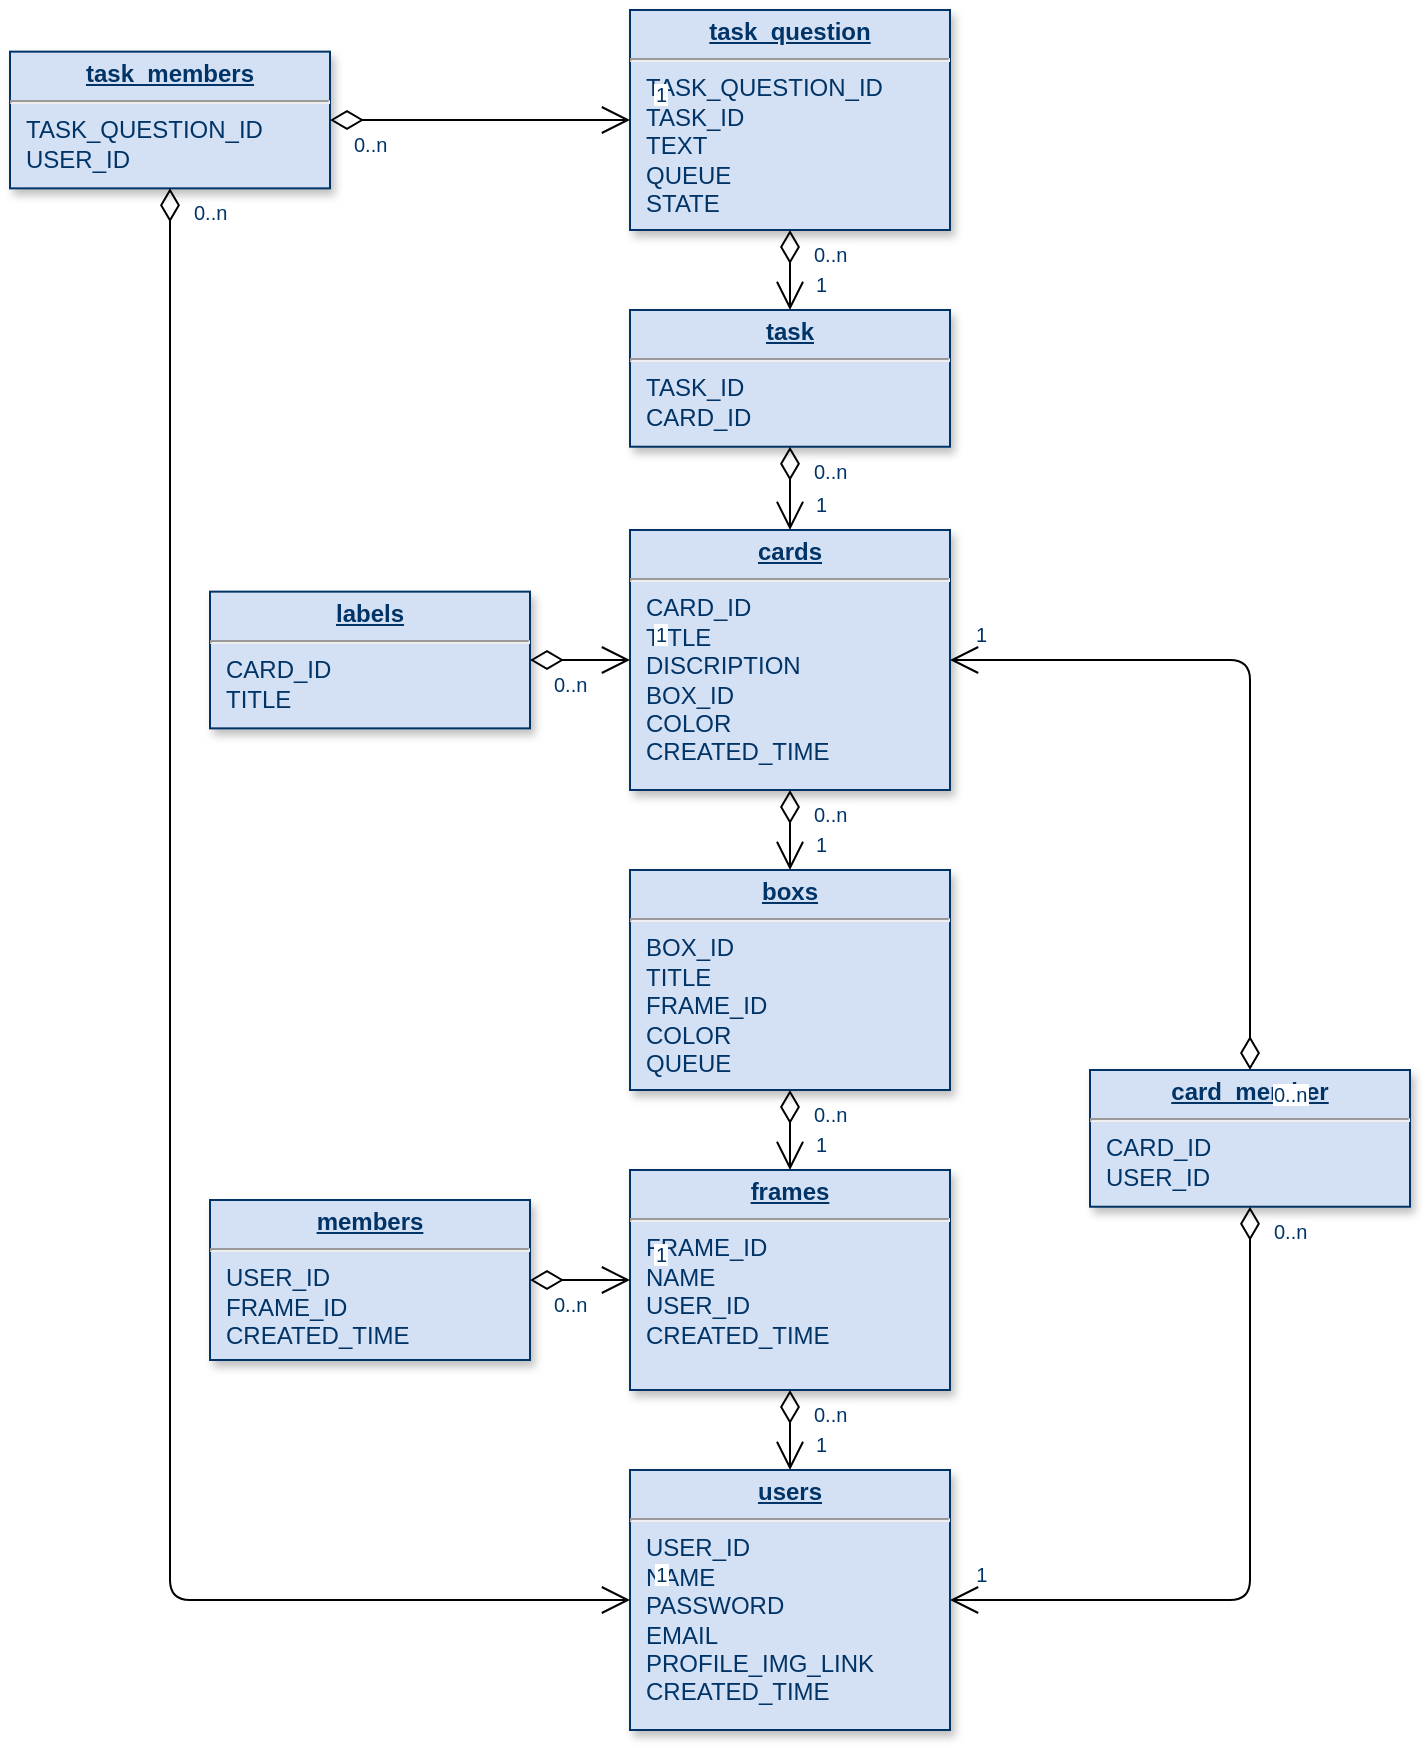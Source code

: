 <mxfile version="13.6.2" type="device"><diagram name="Page-1" id="efa7a0a1-bf9b-a30e-e6df-94a7791c09e9"><mxGraphModel dx="1896" dy="1109" grid="1" gridSize="10" guides="1" tooltips="1" connect="1" arrows="1" fold="1" page="1" pageScale="1" pageWidth="826" pageHeight="1169" background="#ffffff" math="0" shadow="0"><root><mxCell id="0"/><mxCell id="1" parent="0"/><mxCell id="ULcXK8MyDY_EjlaLFceK-114" value="&lt;p style=&quot;margin: 0px ; margin-top: 4px ; text-align: center ; text-decoration: underline&quot;&gt;&lt;b&gt;frames&lt;/b&gt;&lt;/p&gt;&lt;hr&gt;&lt;p style=&quot;margin: 0px ; margin-left: 8px&quot;&gt;FRAME_ID&lt;/p&gt;&lt;p style=&quot;margin: 0px ; margin-left: 8px&quot;&gt;NAME&lt;/p&gt;&lt;p style=&quot;margin: 0px ; margin-left: 8px&quot;&gt;USER_ID&lt;/p&gt;&lt;p style=&quot;margin: 0px ; margin-left: 8px&quot;&gt;CREATED_TIME&lt;/p&gt;&lt;p style=&quot;margin: 0px ; margin-left: 8px&quot;&gt;&lt;br&gt;&lt;/p&gt;" style="verticalAlign=top;align=left;overflow=fill;fontSize=12;fontFamily=Helvetica;html=1;strokeColor=#003366;shadow=1;fillColor=#D4E1F5;fontColor=#003366" vertex="1" parent="1"><mxGeometry x="320" y="710" width="160" height="110" as="geometry"/></mxCell><mxCell id="ULcXK8MyDY_EjlaLFceK-115" value="" style="endArrow=open;endSize=12;startArrow=diamondThin;startSize=14;startFill=0;edgeStyle=orthogonalEdgeStyle;exitX=0.5;exitY=1;exitDx=0;exitDy=0;entryX=0.5;entryY=0;entryDx=0;entryDy=0;" edge="1" parent="1" source="ULcXK8MyDY_EjlaLFceK-114" target="ULcXK8MyDY_EjlaLFceK-118"><mxGeometry x="899.5" y="850" as="geometry"><mxPoint x="399.5" y="600" as="sourcePoint"/><mxPoint x="399.5" y="795.0" as="targetPoint"/><Array as="points"/></mxGeometry></mxCell><mxCell id="ULcXK8MyDY_EjlaLFceK-116" value="0..n" style="resizable=0;align=left;verticalAlign=top;labelBackgroundColor=#ffffff;fontSize=10;strokeColor=#003366;shadow=1;fillColor=#D4E1F5;fontColor=#003366" connectable="0" vertex="1" parent="ULcXK8MyDY_EjlaLFceK-115"><mxGeometry x="-1" relative="1" as="geometry"><mxPoint x="10" as="offset"/></mxGeometry></mxCell><mxCell id="ULcXK8MyDY_EjlaLFceK-117" value="1" style="resizable=0;align=right;verticalAlign=top;labelBackgroundColor=#ffffff;fontSize=10;strokeColor=#003366;shadow=1;fillColor=#D4E1F5;fontColor=#003366" connectable="0" vertex="1" parent="ULcXK8MyDY_EjlaLFceK-115"><mxGeometry x="1" relative="1" as="geometry"><mxPoint x="20" y="-25.0" as="offset"/></mxGeometry></mxCell><mxCell id="ULcXK8MyDY_EjlaLFceK-118" value="&lt;p style=&quot;margin: 0px ; margin-top: 4px ; text-align: center ; text-decoration: underline&quot;&gt;&lt;b&gt;users&lt;/b&gt;&lt;/p&gt;&lt;hr&gt;&lt;p style=&quot;margin: 0px ; margin-left: 8px&quot;&gt;USER_ID&lt;/p&gt;&lt;p style=&quot;margin: 0px ; margin-left: 8px&quot;&gt;NAME&lt;/p&gt;&lt;p style=&quot;margin: 0px ; margin-left: 8px&quot;&gt;PASSWORD&lt;/p&gt;&lt;p style=&quot;margin: 0px ; margin-left: 8px&quot;&gt;EMAIL&lt;/p&gt;&lt;p style=&quot;margin: 0px ; margin-left: 8px&quot;&gt;PROFILE_IMG_LINK&lt;/p&gt;&lt;p style=&quot;margin: 0px ; margin-left: 8px&quot;&gt;CREATED_TIME&lt;/p&gt;" style="verticalAlign=top;align=left;overflow=fill;fontSize=12;fontFamily=Helvetica;html=1;strokeColor=#003366;shadow=1;fillColor=#D4E1F5;fontColor=#003366" vertex="1" parent="1"><mxGeometry x="320" y="860" width="160" height="130" as="geometry"/></mxCell><mxCell id="ULcXK8MyDY_EjlaLFceK-119" value="&lt;p style=&quot;margin: 0px ; margin-top: 4px ; text-align: center ; text-decoration: underline&quot;&gt;&lt;b&gt;boxs&lt;/b&gt;&lt;/p&gt;&lt;hr&gt;&lt;p style=&quot;margin: 0px ; margin-left: 8px&quot;&gt;BOX_ID&lt;/p&gt;&lt;p style=&quot;margin: 0px ; margin-left: 8px&quot;&gt;TITLE&lt;/p&gt;&lt;p style=&quot;margin: 0px ; margin-left: 8px&quot;&gt;FRAME_ID&lt;/p&gt;&lt;p style=&quot;margin: 0px ; margin-left: 8px&quot;&gt;COLOR&lt;/p&gt;&lt;p style=&quot;margin: 0px ; margin-left: 8px&quot;&gt;QUEUE&lt;/p&gt;&lt;p style=&quot;margin: 0px ; margin-left: 8px&quot;&gt;&lt;br&gt;&lt;/p&gt;" style="verticalAlign=top;align=left;overflow=fill;fontSize=12;fontFamily=Helvetica;html=1;strokeColor=#003366;shadow=1;fillColor=#D4E1F5;fontColor=#003366" vertex="1" parent="1"><mxGeometry x="320" y="560" width="160" height="110" as="geometry"/></mxCell><mxCell id="ULcXK8MyDY_EjlaLFceK-124" value="&lt;p style=&quot;margin: 0px ; margin-top: 4px ; text-align: center ; text-decoration: underline&quot;&gt;&lt;b&gt;cards&lt;/b&gt;&lt;/p&gt;&lt;hr&gt;&lt;p style=&quot;margin: 0px ; margin-left: 8px&quot;&gt;CARD_ID&lt;/p&gt;&lt;p style=&quot;margin: 0px ; margin-left: 8px&quot;&gt;TITLE&lt;/p&gt;&lt;p style=&quot;margin: 0px ; margin-left: 8px&quot;&gt;DISCRIPTION&lt;/p&gt;&lt;p style=&quot;margin: 0px ; margin-left: 8px&quot;&gt;BOX_ID&lt;/p&gt;&lt;p style=&quot;margin: 0px ; margin-left: 8px&quot;&gt;COLOR&lt;/p&gt;&lt;p style=&quot;margin: 0px ; margin-left: 8px&quot;&gt;CREATED_TIME&lt;/p&gt;&lt;p style=&quot;margin: 0px ; margin-left: 8px&quot;&gt;&lt;br&gt;&lt;/p&gt;" style="verticalAlign=top;align=left;overflow=fill;fontSize=12;fontFamily=Helvetica;html=1;strokeColor=#003366;shadow=1;fillColor=#D4E1F5;fontColor=#003366" vertex="1" parent="1"><mxGeometry x="320" y="390" width="160" height="130" as="geometry"/></mxCell><mxCell id="ULcXK8MyDY_EjlaLFceK-125" value="" style="endArrow=open;endSize=12;startArrow=diamondThin;startSize=14;startFill=0;edgeStyle=orthogonalEdgeStyle;exitX=0.5;exitY=1;exitDx=0;exitDy=0;entryX=0.5;entryY=0;entryDx=0;entryDy=0;" edge="1" parent="1" source="ULcXK8MyDY_EjlaLFceK-124" target="ULcXK8MyDY_EjlaLFceK-119"><mxGeometry x="1040" y="435" as="geometry"><mxPoint x="540" y="185" as="sourcePoint"/><mxPoint x="540" y="380.0" as="targetPoint"/></mxGeometry></mxCell><mxCell id="ULcXK8MyDY_EjlaLFceK-126" value="0..n" style="resizable=0;align=left;verticalAlign=top;labelBackgroundColor=#ffffff;fontSize=10;strokeColor=#003366;shadow=1;fillColor=#D4E1F5;fontColor=#003366" connectable="0" vertex="1" parent="ULcXK8MyDY_EjlaLFceK-125"><mxGeometry x="-1" relative="1" as="geometry"><mxPoint x="10" as="offset"/></mxGeometry></mxCell><mxCell id="ULcXK8MyDY_EjlaLFceK-127" value="1" style="resizable=0;align=right;verticalAlign=top;labelBackgroundColor=#ffffff;fontSize=10;strokeColor=#003366;shadow=1;fillColor=#D4E1F5;fontColor=#003366" connectable="0" vertex="1" parent="ULcXK8MyDY_EjlaLFceK-125"><mxGeometry x="1" relative="1" as="geometry"><mxPoint x="20" y="-25.0" as="offset"/></mxGeometry></mxCell><mxCell id="ULcXK8MyDY_EjlaLFceK-130" value="" style="endArrow=open;endSize=12;startArrow=diamondThin;startSize=14;startFill=0;edgeStyle=orthogonalEdgeStyle;exitX=0.5;exitY=1;exitDx=0;exitDy=0;entryX=0.5;entryY=0;entryDx=0;entryDy=0;" edge="1" parent="1" source="ULcXK8MyDY_EjlaLFceK-119" target="ULcXK8MyDY_EjlaLFceK-114"><mxGeometry x="1070" y="710" as="geometry"><mxPoint x="570" y="460" as="sourcePoint"/><mxPoint x="360" y="490" as="targetPoint"/></mxGeometry></mxCell><mxCell id="ULcXK8MyDY_EjlaLFceK-131" value="0..n" style="resizable=0;align=left;verticalAlign=top;labelBackgroundColor=#ffffff;fontSize=10;strokeColor=#003366;shadow=1;fillColor=#D4E1F5;fontColor=#003366" connectable="0" vertex="1" parent="ULcXK8MyDY_EjlaLFceK-130"><mxGeometry x="-1" relative="1" as="geometry"><mxPoint x="10" as="offset"/></mxGeometry></mxCell><mxCell id="ULcXK8MyDY_EjlaLFceK-132" value="1" style="resizable=0;align=right;verticalAlign=top;labelBackgroundColor=#ffffff;fontSize=10;strokeColor=#003366;shadow=1;fillColor=#D4E1F5;fontColor=#003366" connectable="0" vertex="1" parent="ULcXK8MyDY_EjlaLFceK-130"><mxGeometry x="1" relative="1" as="geometry"><mxPoint x="20" y="-25.0" as="offset"/></mxGeometry></mxCell><mxCell id="ULcXK8MyDY_EjlaLFceK-133" value="&lt;p style=&quot;margin: 0px ; margin-top: 4px ; text-align: center ; text-decoration: underline&quot;&gt;&lt;b&gt;card_member&lt;/b&gt;&lt;/p&gt;&lt;hr&gt;&lt;p style=&quot;margin: 0px ; margin-left: 8px&quot;&gt;CARD_ID&lt;/p&gt;&lt;p style=&quot;margin: 0px ; margin-left: 8px&quot;&gt;USER_ID&lt;/p&gt;&lt;p style=&quot;margin: 0px ; margin-left: 8px&quot;&gt;&lt;br&gt;&lt;/p&gt;" style="verticalAlign=top;align=left;overflow=fill;fontSize=12;fontFamily=Helvetica;html=1;strokeColor=#003366;shadow=1;fillColor=#D4E1F5;fontColor=#003366" vertex="1" parent="1"><mxGeometry x="550" y="660" width="160" height="68.36" as="geometry"/></mxCell><mxCell id="ULcXK8MyDY_EjlaLFceK-134" value="" style="endArrow=open;endSize=12;startArrow=diamondThin;startSize=14;startFill=0;edgeStyle=orthogonalEdgeStyle;exitX=0.5;exitY=0;exitDx=0;exitDy=0;entryX=1;entryY=0.5;entryDx=0;entryDy=0;" edge="1" parent="1" source="ULcXK8MyDY_EjlaLFceK-133" target="ULcXK8MyDY_EjlaLFceK-124"><mxGeometry x="1060" y="628.32" as="geometry"><mxPoint x="560" y="378.32" as="sourcePoint"/><mxPoint x="560" y="573.32" as="targetPoint"/></mxGeometry></mxCell><mxCell id="ULcXK8MyDY_EjlaLFceK-135" value="0..n" style="resizable=0;align=left;verticalAlign=top;labelBackgroundColor=#ffffff;fontSize=10;strokeColor=#003366;shadow=1;fillColor=#D4E1F5;fontColor=#003366" connectable="0" vertex="1" parent="ULcXK8MyDY_EjlaLFceK-134"><mxGeometry x="-1" relative="1" as="geometry"><mxPoint x="10" as="offset"/></mxGeometry></mxCell><mxCell id="ULcXK8MyDY_EjlaLFceK-136" value="1" style="resizable=0;align=right;verticalAlign=top;labelBackgroundColor=#ffffff;fontSize=10;strokeColor=#003366;shadow=1;fillColor=#D4E1F5;fontColor=#003366" connectable="0" vertex="1" parent="ULcXK8MyDY_EjlaLFceK-134"><mxGeometry x="1" relative="1" as="geometry"><mxPoint x="20" y="-25.0" as="offset"/></mxGeometry></mxCell><mxCell id="ULcXK8MyDY_EjlaLFceK-137" value="" style="endArrow=open;endSize=12;startArrow=diamondThin;startSize=14;startFill=0;edgeStyle=orthogonalEdgeStyle;exitX=0.5;exitY=1;exitDx=0;exitDy=0;entryX=1;entryY=0.5;entryDx=0;entryDy=0;" edge="1" parent="1" source="ULcXK8MyDY_EjlaLFceK-133" target="ULcXK8MyDY_EjlaLFceK-118"><mxGeometry x="1130" y="790" as="geometry"><mxPoint x="630" y="540" as="sourcePoint"/><mxPoint x="630" y="735.0" as="targetPoint"/></mxGeometry></mxCell><mxCell id="ULcXK8MyDY_EjlaLFceK-138" value="0..n" style="resizable=0;align=left;verticalAlign=top;labelBackgroundColor=#ffffff;fontSize=10;strokeColor=#003366;shadow=1;fillColor=#D4E1F5;fontColor=#003366" connectable="0" vertex="1" parent="ULcXK8MyDY_EjlaLFceK-137"><mxGeometry x="-1" relative="1" as="geometry"><mxPoint x="10" as="offset"/></mxGeometry></mxCell><mxCell id="ULcXK8MyDY_EjlaLFceK-139" value="1" style="resizable=0;align=right;verticalAlign=top;labelBackgroundColor=#ffffff;fontSize=10;strokeColor=#003366;shadow=1;fillColor=#D4E1F5;fontColor=#003366" connectable="0" vertex="1" parent="ULcXK8MyDY_EjlaLFceK-137"><mxGeometry x="1" relative="1" as="geometry"><mxPoint x="20" y="-25.0" as="offset"/></mxGeometry></mxCell><mxCell id="ULcXK8MyDY_EjlaLFceK-140" value="&lt;p style=&quot;margin: 0px ; margin-top: 4px ; text-align: center ; text-decoration: underline&quot;&gt;&lt;b&gt;task&lt;/b&gt;&lt;/p&gt;&lt;hr&gt;&lt;p style=&quot;margin: 0px ; margin-left: 8px&quot;&gt;TASK_ID&lt;/p&gt;&lt;p style=&quot;margin: 0px ; margin-left: 8px&quot;&gt;CARD_ID&lt;/p&gt;&lt;p style=&quot;margin: 0px ; margin-left: 8px&quot;&gt;&lt;br&gt;&lt;/p&gt;" style="verticalAlign=top;align=left;overflow=fill;fontSize=12;fontFamily=Helvetica;html=1;strokeColor=#003366;shadow=1;fillColor=#D4E1F5;fontColor=#003366" vertex="1" parent="1"><mxGeometry x="320" y="280" width="160" height="68.36" as="geometry"/></mxCell><mxCell id="ULcXK8MyDY_EjlaLFceK-141" value="" style="endArrow=open;endSize=12;startArrow=diamondThin;startSize=14;startFill=0;edgeStyle=orthogonalEdgeStyle;exitX=0.5;exitY=1;exitDx=0;exitDy=0;entryX=0.5;entryY=0;entryDx=0;entryDy=0;" edge="1" parent="1" source="ULcXK8MyDY_EjlaLFceK-140" target="ULcXK8MyDY_EjlaLFceK-124"><mxGeometry x="690" y="460" as="geometry"><mxPoint x="190" y="210" as="sourcePoint"/><mxPoint x="560" y="170" as="targetPoint"/></mxGeometry></mxCell><mxCell id="ULcXK8MyDY_EjlaLFceK-142" value="0..n" style="resizable=0;align=left;verticalAlign=top;labelBackgroundColor=#ffffff;fontSize=10;strokeColor=#003366;shadow=1;fillColor=#D4E1F5;fontColor=#003366" connectable="0" vertex="1" parent="ULcXK8MyDY_EjlaLFceK-141"><mxGeometry x="-1" relative="1" as="geometry"><mxPoint x="10" as="offset"/></mxGeometry></mxCell><mxCell id="ULcXK8MyDY_EjlaLFceK-143" value="1" style="resizable=0;align=right;verticalAlign=top;labelBackgroundColor=#ffffff;fontSize=10;strokeColor=#003366;shadow=1;fillColor=#D4E1F5;fontColor=#003366" connectable="0" vertex="1" parent="ULcXK8MyDY_EjlaLFceK-141"><mxGeometry x="1" relative="1" as="geometry"><mxPoint x="20" y="-25.0" as="offset"/></mxGeometry></mxCell><mxCell id="ULcXK8MyDY_EjlaLFceK-144" value="&lt;p style=&quot;margin: 0px ; margin-top: 4px ; text-align: center ; text-decoration: underline&quot;&gt;&lt;b&gt;task_question&lt;/b&gt;&lt;/p&gt;&lt;hr&gt;&lt;p style=&quot;margin: 0px ; margin-left: 8px&quot;&gt;TASK_QUESTION_ID&lt;br&gt;&lt;/p&gt;&lt;p style=&quot;margin: 0px ; margin-left: 8px&quot;&gt;TASK_ID&lt;/p&gt;&lt;p style=&quot;margin: 0px ; margin-left: 8px&quot;&gt;TEXT&lt;/p&gt;&lt;p style=&quot;margin: 0px ; margin-left: 8px&quot;&gt;QUEUE&lt;/p&gt;&lt;p style=&quot;margin: 0px ; margin-left: 8px&quot;&gt;STATE&lt;/p&gt;" style="verticalAlign=top;align=left;overflow=fill;fontSize=12;fontFamily=Helvetica;html=1;strokeColor=#003366;shadow=1;fillColor=#D4E1F5;fontColor=#003366" vertex="1" parent="1"><mxGeometry x="320" y="130" width="160" height="110" as="geometry"/></mxCell><mxCell id="ULcXK8MyDY_EjlaLFceK-145" value="" style="endArrow=open;endSize=12;startArrow=diamondThin;startSize=14;startFill=0;edgeStyle=orthogonalEdgeStyle;exitX=0.5;exitY=1;exitDx=0;exitDy=0;entryX=0.5;entryY=0;entryDx=0;entryDy=0;" edge="1" parent="1" source="ULcXK8MyDY_EjlaLFceK-144" target="ULcXK8MyDY_EjlaLFceK-140"><mxGeometry x="770" y="490" as="geometry"><mxPoint x="270" y="240" as="sourcePoint"/><mxPoint x="280" y="250" as="targetPoint"/></mxGeometry></mxCell><mxCell id="ULcXK8MyDY_EjlaLFceK-146" value="0..n" style="resizable=0;align=left;verticalAlign=top;labelBackgroundColor=#ffffff;fontSize=10;strokeColor=#003366;shadow=1;fillColor=#D4E1F5;fontColor=#003366" connectable="0" vertex="1" parent="ULcXK8MyDY_EjlaLFceK-145"><mxGeometry x="-1" relative="1" as="geometry"><mxPoint x="10" as="offset"/></mxGeometry></mxCell><mxCell id="ULcXK8MyDY_EjlaLFceK-147" value="1" style="resizable=0;align=right;verticalAlign=top;labelBackgroundColor=#ffffff;fontSize=10;strokeColor=#003366;shadow=1;fillColor=#D4E1F5;fontColor=#003366" connectable="0" vertex="1" parent="ULcXK8MyDY_EjlaLFceK-145"><mxGeometry x="1" relative="1" as="geometry"><mxPoint x="20" y="-25.0" as="offset"/></mxGeometry></mxCell><mxCell id="ULcXK8MyDY_EjlaLFceK-148" value="&lt;p style=&quot;margin: 0px ; margin-top: 4px ; text-align: center ; text-decoration: underline&quot;&gt;&lt;b&gt;task_members&lt;/b&gt;&lt;/p&gt;&lt;hr&gt;&lt;p style=&quot;margin: 0px ; margin-left: 8px&quot;&gt;TASK_QUESTION_ID&lt;/p&gt;&lt;p style=&quot;margin: 0px ; margin-left: 8px&quot;&gt;USER_ID&lt;/p&gt;" style="verticalAlign=top;align=left;overflow=fill;fontSize=12;fontFamily=Helvetica;html=1;strokeColor=#003366;shadow=1;fillColor=#D4E1F5;fontColor=#003366" vertex="1" parent="1"><mxGeometry x="10" y="150.82" width="160" height="68.36" as="geometry"/></mxCell><mxCell id="ULcXK8MyDY_EjlaLFceK-152" value="" style="endArrow=open;endSize=12;startArrow=diamondThin;startSize=14;startFill=0;edgeStyle=orthogonalEdgeStyle;exitX=1;exitY=0.5;exitDx=0;exitDy=0;entryX=0;entryY=0.5;entryDx=0;entryDy=0;" edge="1" parent="1" source="ULcXK8MyDY_EjlaLFceK-148" target="ULcXK8MyDY_EjlaLFceK-144"><mxGeometry x="690" y="540" as="geometry"><mxPoint x="190" y="290" as="sourcePoint"/><mxPoint x="280" y="230" as="targetPoint"/></mxGeometry></mxCell><mxCell id="ULcXK8MyDY_EjlaLFceK-153" value="0..n" style="resizable=0;align=left;verticalAlign=top;labelBackgroundColor=#ffffff;fontSize=10;strokeColor=#003366;shadow=1;fillColor=#D4E1F5;fontColor=#003366" connectable="0" vertex="1" parent="ULcXK8MyDY_EjlaLFceK-152"><mxGeometry x="-1" relative="1" as="geometry"><mxPoint x="10" as="offset"/></mxGeometry></mxCell><mxCell id="ULcXK8MyDY_EjlaLFceK-154" value="1" style="resizable=0;align=right;verticalAlign=top;labelBackgroundColor=#ffffff;fontSize=10;strokeColor=#003366;shadow=1;fillColor=#D4E1F5;fontColor=#003366" connectable="0" vertex="1" parent="ULcXK8MyDY_EjlaLFceK-152"><mxGeometry x="1" relative="1" as="geometry"><mxPoint x="20" y="-25.0" as="offset"/></mxGeometry></mxCell><mxCell id="ULcXK8MyDY_EjlaLFceK-155" value="" style="endArrow=open;endSize=12;startArrow=diamondThin;startSize=14;startFill=0;edgeStyle=orthogonalEdgeStyle;exitX=0.5;exitY=1;exitDx=0;exitDy=0;entryX=0;entryY=0.5;entryDx=0;entryDy=0;" edge="1" parent="1" source="ULcXK8MyDY_EjlaLFceK-148" target="ULcXK8MyDY_EjlaLFceK-118"><mxGeometry x="620" y="630" as="geometry"><mxPoint x="120" y="380" as="sourcePoint"/><mxPoint x="120" y="575.0" as="targetPoint"/></mxGeometry></mxCell><mxCell id="ULcXK8MyDY_EjlaLFceK-156" value="0..n" style="resizable=0;align=left;verticalAlign=top;labelBackgroundColor=#ffffff;fontSize=10;strokeColor=#003366;shadow=1;fillColor=#D4E1F5;fontColor=#003366" connectable="0" vertex="1" parent="ULcXK8MyDY_EjlaLFceK-155"><mxGeometry x="-1" relative="1" as="geometry"><mxPoint x="10" as="offset"/></mxGeometry></mxCell><mxCell id="ULcXK8MyDY_EjlaLFceK-157" value="1" style="resizable=0;align=right;verticalAlign=top;labelBackgroundColor=#ffffff;fontSize=10;strokeColor=#003366;shadow=1;fillColor=#D4E1F5;fontColor=#003366" connectable="0" vertex="1" parent="ULcXK8MyDY_EjlaLFceK-155"><mxGeometry x="1" relative="1" as="geometry"><mxPoint x="20" y="-25.0" as="offset"/></mxGeometry></mxCell><mxCell id="ULcXK8MyDY_EjlaLFceK-158" value="&lt;p style=&quot;margin: 0px ; margin-top: 4px ; text-align: center ; text-decoration: underline&quot;&gt;&lt;b&gt;labels&lt;/b&gt;&lt;/p&gt;&lt;hr&gt;&lt;p style=&quot;margin: 0px ; margin-left: 8px&quot;&gt;CARD_ID&lt;/p&gt;&lt;p style=&quot;margin: 0px ; margin-left: 8px&quot;&gt;TITLE&lt;/p&gt;&lt;p style=&quot;margin: 0px ; margin-left: 8px&quot;&gt;&lt;br&gt;&lt;/p&gt;" style="verticalAlign=top;align=left;overflow=fill;fontSize=12;fontFamily=Helvetica;html=1;strokeColor=#003366;shadow=1;fillColor=#D4E1F5;fontColor=#003366" vertex="1" parent="1"><mxGeometry x="110" y="420.82" width="160" height="68.36" as="geometry"/></mxCell><mxCell id="ULcXK8MyDY_EjlaLFceK-159" value="" style="endArrow=open;endSize=12;startArrow=diamondThin;startSize=14;startFill=0;edgeStyle=orthogonalEdgeStyle;exitX=1;exitY=0.5;exitDx=0;exitDy=0;entryX=0;entryY=0.5;entryDx=0;entryDy=0;" edge="1" parent="1" source="ULcXK8MyDY_EjlaLFceK-158" target="ULcXK8MyDY_EjlaLFceK-124"><mxGeometry x="710" y="810" as="geometry"><mxPoint x="210" y="560" as="sourcePoint"/><mxPoint x="210" y="755.0" as="targetPoint"/></mxGeometry></mxCell><mxCell id="ULcXK8MyDY_EjlaLFceK-160" value="0..n" style="resizable=0;align=left;verticalAlign=top;labelBackgroundColor=#ffffff;fontSize=10;strokeColor=#003366;shadow=1;fillColor=#D4E1F5;fontColor=#003366" connectable="0" vertex="1" parent="ULcXK8MyDY_EjlaLFceK-159"><mxGeometry x="-1" relative="1" as="geometry"><mxPoint x="10" as="offset"/></mxGeometry></mxCell><mxCell id="ULcXK8MyDY_EjlaLFceK-161" value="1" style="resizable=0;align=right;verticalAlign=top;labelBackgroundColor=#ffffff;fontSize=10;strokeColor=#003366;shadow=1;fillColor=#D4E1F5;fontColor=#003366" connectable="0" vertex="1" parent="ULcXK8MyDY_EjlaLFceK-159"><mxGeometry x="1" relative="1" as="geometry"><mxPoint x="20" y="-25.0" as="offset"/></mxGeometry></mxCell><mxCell id="ULcXK8MyDY_EjlaLFceK-162" value="&lt;p style=&quot;margin: 0px ; margin-top: 4px ; text-align: center ; text-decoration: underline&quot;&gt;&lt;b&gt;members&lt;/b&gt;&lt;/p&gt;&lt;hr&gt;&lt;p style=&quot;margin: 0px ; margin-left: 8px&quot;&gt;USER_ID&lt;/p&gt;&lt;p style=&quot;margin: 0px ; margin-left: 8px&quot;&gt;FRAME_ID&lt;/p&gt;&lt;p style=&quot;margin: 0px ; margin-left: 8px&quot;&gt;CREATED_TIME&lt;/p&gt;&lt;p style=&quot;margin: 0px ; margin-left: 8px&quot;&gt;&lt;br&gt;&lt;/p&gt;" style="verticalAlign=top;align=left;overflow=fill;fontSize=12;fontFamily=Helvetica;html=1;strokeColor=#003366;shadow=1;fillColor=#D4E1F5;fontColor=#003366" vertex="1" parent="1"><mxGeometry x="110" y="725" width="160" height="80" as="geometry"/></mxCell><mxCell id="ULcXK8MyDY_EjlaLFceK-163" value="" style="endArrow=open;endSize=12;startArrow=diamondThin;startSize=14;startFill=0;edgeStyle=orthogonalEdgeStyle;exitX=1;exitY=0.5;exitDx=0;exitDy=0;entryX=0;entryY=0.5;entryDx=0;entryDy=0;" edge="1" parent="1" source="ULcXK8MyDY_EjlaLFceK-162" target="ULcXK8MyDY_EjlaLFceK-114"><mxGeometry x="740" y="1080" as="geometry"><mxPoint x="240" y="830" as="sourcePoint"/><mxPoint x="240" y="1025.0" as="targetPoint"/></mxGeometry></mxCell><mxCell id="ULcXK8MyDY_EjlaLFceK-164" value="0..n" style="resizable=0;align=left;verticalAlign=top;labelBackgroundColor=#ffffff;fontSize=10;strokeColor=#003366;shadow=1;fillColor=#D4E1F5;fontColor=#003366" connectable="0" vertex="1" parent="ULcXK8MyDY_EjlaLFceK-163"><mxGeometry x="-1" relative="1" as="geometry"><mxPoint x="10" as="offset"/></mxGeometry></mxCell><mxCell id="ULcXK8MyDY_EjlaLFceK-165" value="1" style="resizable=0;align=right;verticalAlign=top;labelBackgroundColor=#ffffff;fontSize=10;strokeColor=#003366;shadow=1;fillColor=#D4E1F5;fontColor=#003366" connectable="0" vertex="1" parent="ULcXK8MyDY_EjlaLFceK-163"><mxGeometry x="1" relative="1" as="geometry"><mxPoint x="20" y="-25.0" as="offset"/></mxGeometry></mxCell></root></mxGraphModel></diagram></mxfile>